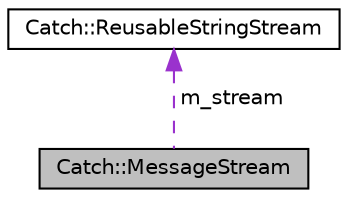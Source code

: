 digraph "Catch::MessageStream"
{
  edge [fontname="Helvetica",fontsize="10",labelfontname="Helvetica",labelfontsize="10"];
  node [fontname="Helvetica",fontsize="10",shape=record];
  Node2 [label="Catch::MessageStream",height=0.2,width=0.4,color="black", fillcolor="grey75", style="filled", fontcolor="black"];
  Node3 -> Node2 [dir="back",color="darkorchid3",fontsize="10",style="dashed",label=" m_stream" ,fontname="Helvetica"];
  Node3 [label="Catch::ReusableStringStream",height=0.2,width=0.4,color="black", fillcolor="white", style="filled",URL="$classCatch_1_1ReusableStringStream.html"];
}
